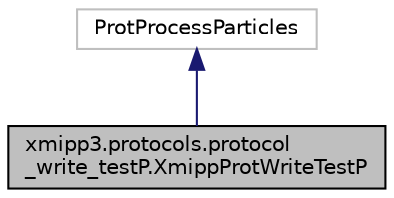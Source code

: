 digraph "xmipp3.protocols.protocol_write_testP.XmippProtWriteTestP"
{
  edge [fontname="Helvetica",fontsize="10",labelfontname="Helvetica",labelfontsize="10"];
  node [fontname="Helvetica",fontsize="10",shape=record];
  Node0 [label="xmipp3.protocols.protocol\l_write_testP.XmippProtWriteTestP",height=0.2,width=0.4,color="black", fillcolor="grey75", style="filled", fontcolor="black"];
  Node1 -> Node0 [dir="back",color="midnightblue",fontsize="10",style="solid",fontname="Helvetica"];
  Node1 [label="ProtProcessParticles",height=0.2,width=0.4,color="grey75", fillcolor="white", style="filled"];
}
